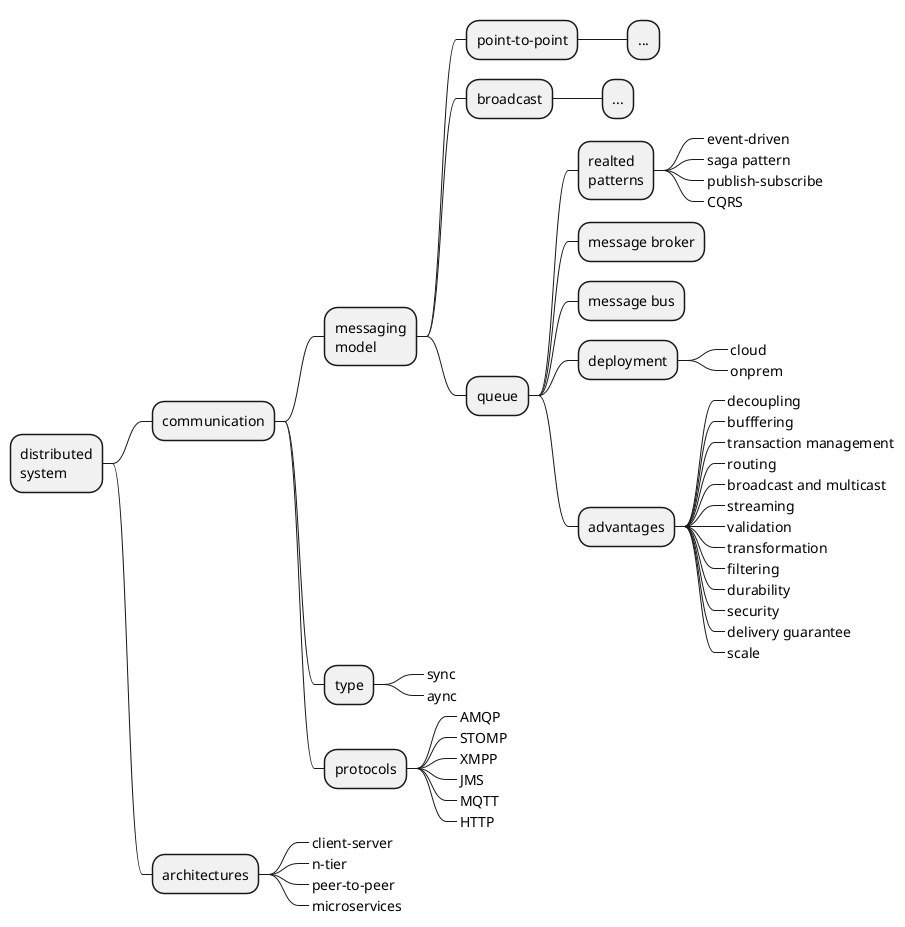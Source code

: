 @startmindmap

+ distributed\nsystem
++ communication

+++ messaging\nmodel

++++ point-to-point
+++++ ...

++++ broadcast
+++++ ...

++++ queue

+++++ realted\npatterns
++++++_ event-driven
++++++_ saga pattern
++++++_ publish–subscribe
++++++_ CQRS

+++++ message broker

+++++ message bus

+++++ deployment
++++++_ cloud
++++++_ onprem


+++++ advantages
++++++_ decoupling
++++++_ bufffering
++++++_ transaction management
++++++_ routing
++++++_ broadcast and multicast
++++++_ streaming
++++++_ validation
++++++_ transformation
++++++_ filtering
++++++_ durability
++++++_ security
++++++_ delivery guarantee
++++++_ scale

+++ type
++++_ sync
++++_ aync

+++ protocols
++++_ AMQP
++++_ STOMP
++++_ XMPP
++++_ JMS
++++_ MQTT
++++_ HTTP

++ architectures
+++_ client–server
+++_ n-tier
+++_ peer-to-peer
+++_ microservices

@endmindmap
